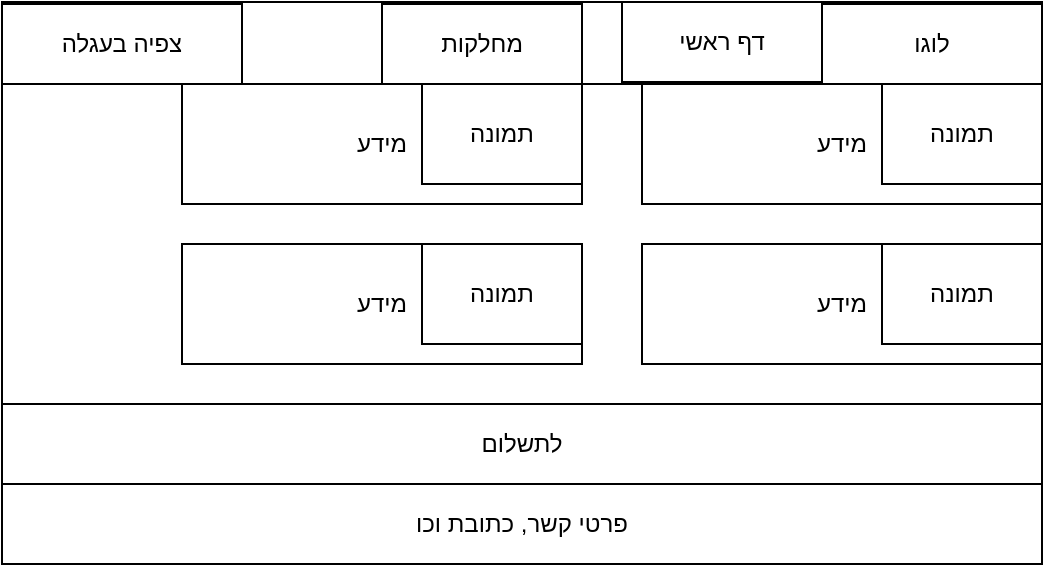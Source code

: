 <mxfile version="20.5.3" type="device"><diagram id="qWBAhfXve621WdHWqPUR" name="Page-1"><mxGraphModel dx="884" dy="403" grid="1" gridSize="10" guides="1" tooltips="1" connect="1" arrows="1" fold="1" page="1" pageScale="1" pageWidth="850" pageHeight="1100" math="0" shadow="0"><root><mxCell id="0"/><mxCell id="1" parent="0"/><mxCell id="bwTKkrgQ-ktM6AYEWWXt-1" value="" style="rounded=0;whiteSpace=wrap;html=1;" vertex="1" parent="1"><mxGeometry x="320" y="39" width="520" height="281" as="geometry"/></mxCell><mxCell id="bwTKkrgQ-ktM6AYEWWXt-3" value="לוגו" style="rounded=0;whiteSpace=wrap;html=1;" vertex="1" parent="1"><mxGeometry x="730" y="40" width="110" height="40" as="geometry"/></mxCell><mxCell id="bwTKkrgQ-ktM6AYEWWXt-6" value="צפיה בעגלה" style="rounded=0;whiteSpace=wrap;html=1;" vertex="1" parent="1"><mxGeometry x="320" y="40" width="120" height="40" as="geometry"/></mxCell><mxCell id="bwTKkrgQ-ktM6AYEWWXt-7" value="מחלקות" style="rounded=0;whiteSpace=wrap;html=1;" vertex="1" parent="1"><mxGeometry x="510" y="40" width="100" height="40" as="geometry"/></mxCell><mxCell id="bwTKkrgQ-ktM6AYEWWXt-11" value="" style="rounded=0;whiteSpace=wrap;html=1;" vertex="1" parent="1"><mxGeometry x="320" y="80" width="520" height="240" as="geometry"/></mxCell><mxCell id="bwTKkrgQ-ktM6AYEWWXt-12" value="דף ראשי" style="rounded=0;whiteSpace=wrap;html=1;" vertex="1" parent="1"><mxGeometry x="630" y="39" width="100" height="40" as="geometry"/></mxCell><mxCell id="bwTKkrgQ-ktM6AYEWWXt-14" value="פרטי קשר, כתובת וכו" style="rounded=0;whiteSpace=wrap;html=1;" vertex="1" parent="1"><mxGeometry x="320" y="280" width="520" height="40" as="geometry"/></mxCell><mxCell id="bwTKkrgQ-ktM6AYEWWXt-20" value="מידע" style="rounded=0;whiteSpace=wrap;html=1;" vertex="1" parent="1"><mxGeometry x="640" y="80" width="200" height="60" as="geometry"/></mxCell><mxCell id="bwTKkrgQ-ktM6AYEWWXt-22" value="תמונה" style="rounded=0;whiteSpace=wrap;html=1;" vertex="1" parent="1"><mxGeometry x="760" y="80" width="80" height="50" as="geometry"/></mxCell><mxCell id="bwTKkrgQ-ktM6AYEWWXt-24" value="לתשלום" style="rounded=0;whiteSpace=wrap;html=1;" vertex="1" parent="1"><mxGeometry x="320" y="240" width="520" height="40" as="geometry"/></mxCell><mxCell id="bwTKkrgQ-ktM6AYEWWXt-26" value="מידע" style="rounded=0;whiteSpace=wrap;html=1;" vertex="1" parent="1"><mxGeometry x="640" y="160" width="200" height="60" as="geometry"/></mxCell><mxCell id="bwTKkrgQ-ktM6AYEWWXt-27" value="תמונה" style="rounded=0;whiteSpace=wrap;html=1;" vertex="1" parent="1"><mxGeometry x="760" y="160" width="80" height="50" as="geometry"/></mxCell><mxCell id="bwTKkrgQ-ktM6AYEWWXt-28" value="מידע" style="rounded=0;whiteSpace=wrap;html=1;" vertex="1" parent="1"><mxGeometry x="410" y="80" width="200" height="60" as="geometry"/></mxCell><mxCell id="bwTKkrgQ-ktM6AYEWWXt-29" value="תמונה" style="rounded=0;whiteSpace=wrap;html=1;" vertex="1" parent="1"><mxGeometry x="530" y="80" width="80" height="50" as="geometry"/></mxCell><mxCell id="bwTKkrgQ-ktM6AYEWWXt-30" value="מידע" style="rounded=0;whiteSpace=wrap;html=1;" vertex="1" parent="1"><mxGeometry x="410" y="160" width="200" height="60" as="geometry"/></mxCell><mxCell id="bwTKkrgQ-ktM6AYEWWXt-31" value="תמונה" style="rounded=0;whiteSpace=wrap;html=1;" vertex="1" parent="1"><mxGeometry x="530" y="160" width="80" height="50" as="geometry"/></mxCell></root></mxGraphModel></diagram></mxfile>